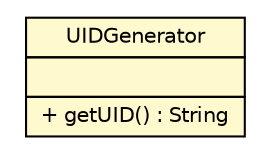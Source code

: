 #!/usr/local/bin/dot
#
# Class diagram 
# Generated by UMLGraph version 5.1 (http://www.umlgraph.org/)
#

digraph G {
	edge [fontname="Helvetica",fontsize=10,labelfontname="Helvetica",labelfontsize=10];
	node [fontname="Helvetica",fontsize=10,shape=plaintext];
	nodesep=0.25;
	ranksep=0.5;
	// com.connectlife.coreserver.environment.UIDGenerator
	c1511 [label=<<table title="com.connectlife.coreserver.environment.UIDGenerator" border="0" cellborder="1" cellspacing="0" cellpadding="2" port="p" bgcolor="lemonChiffon" href="./UIDGenerator.html">
		<tr><td><table border="0" cellspacing="0" cellpadding="1">
<tr><td align="center" balign="center"> UIDGenerator </td></tr>
		</table></td></tr>
		<tr><td><table border="0" cellspacing="0" cellpadding="1">
<tr><td align="left" balign="left">  </td></tr>
		</table></td></tr>
		<tr><td><table border="0" cellspacing="0" cellpadding="1">
<tr><td align="left" balign="left"> + getUID() : String </td></tr>
		</table></td></tr>
		</table>>, fontname="Helvetica", fontcolor="black", fontsize=10.0];
}

